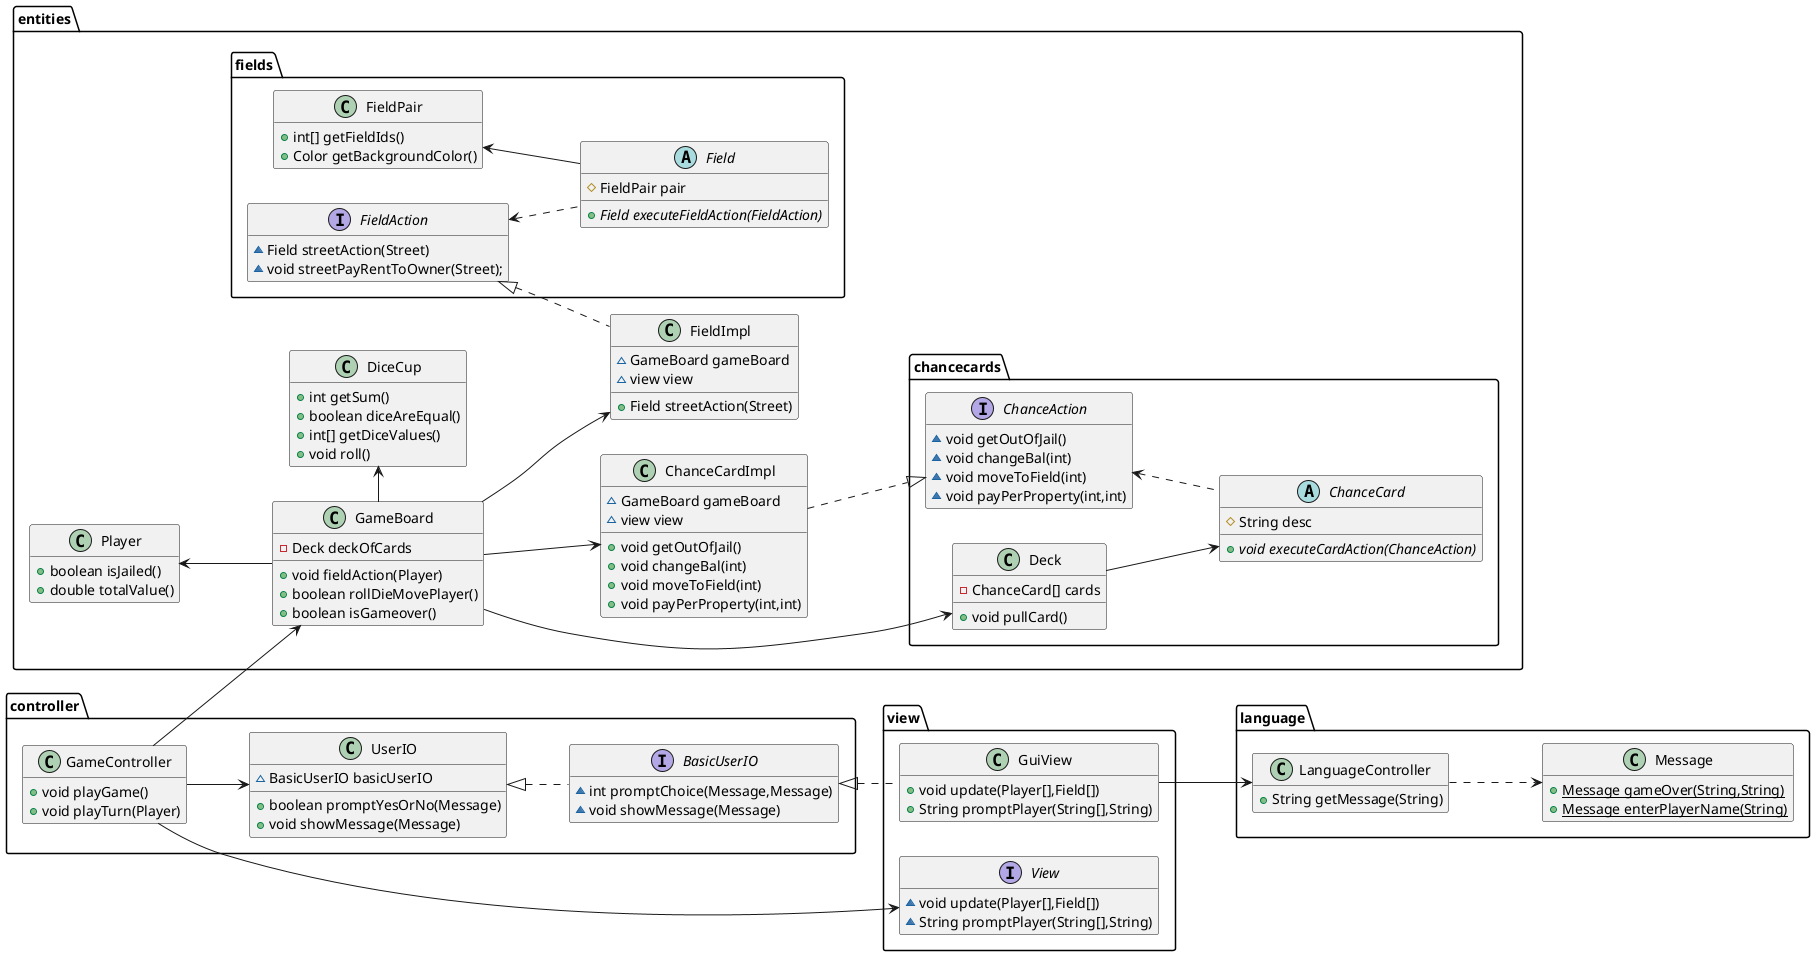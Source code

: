 @startuml
hide empty members
'skinparam linetype ortho
left to right direction

package entities{
    class ChanceCardImpl {
        ~ GameBoard gameBoard
        ~ view view
        + void getOutOfJail()
        + void changeBal(int)
        + void moveToField(int)
        + void payPerProperty(int,int)
    }
    class GameBoard {
        - Deck deckOfCards
        + void fieldAction(Player)
        + boolean rollDieMovePlayer()
        + boolean isGameover()
    }

    class Player {
        + boolean isJailed()
        + double totalValue()
    }
    class DiceCup {
        + int getSum()
        + boolean diceAreEqual()
        + int[] getDiceValues()
        + void roll()
    }
    class FieldImpl {
	~ GameBoard gameBoard
	~ view view
	+ Field streetAction(Street)
    }

    package chancecards {
        class Deck {
            -ChanceCard[] cards
            + void pullCard()
        }
        interface ChanceAction {
            ~ void getOutOfJail()
            ~ void changeBal(int)
            ~ void moveToField(int)
            ~ void payPerProperty(int,int)
        }
        abstract class ChanceCard {
            # String desc
            + {abstract}void executeCardAction(ChanceAction)
        }
    }
    package fields {
         abstract class Field {
            # FieldPair pair
            + {abstract}Field executeFieldAction(FieldAction)
        }
        class FieldPair {
            + int[] getFieldIds()
            + Color getBackgroundColor()
        }

        interface FieldAction {
            ~ Field streetAction(Street)
            ~ void streetPayRentToOwner(Street);
        }
    }
}


package language{
    class LanguageController {
        + String getMessage(String)
    }
    class Message {
    + {static} Message gameOver(String,String)
    + {static} Message enterPlayerName(String)
    }
}

package controller {
    class UserIO {
        ~ BasicUserIO basicUserIO
        + boolean promptYesOrNo(Message)
        + void showMessage(Message)
    }

    interface BasicUserIO {
        ~ int promptChoice(Message,Message)
        ~ void showMessage(Message)
    }

    class GameController {
        + void playGame()
        + void playTurn(Player)
    }
}
package view{
    class GuiView {
        + void update(Player[],Field[])
        + String promptPlayer(String[],String)
    }

    interface View {
        ~ void update(Player[],Field[])
        ~ String promptPlayer(String[],String)
    }
}


GameController --> GameBoard


GameBoard --> ChanceCardImpl
GameBoard --> FieldImpl

GameBoard -up-> Player
GameBoard -right-> DiceCup
GameBoard --> Deck
GuiView --> LanguageController
LanguageController ..> Message
ChanceCardImpl ..|>ChanceAction
FieldAction <|.. FieldImpl
'View <|..GuiView
BasicUserIO <|..GuiView
UserIO <|..BasicUserIO
GameController -left->View
FieldAction <..Field
FieldPair <--Field
Deck  -->ChanceCard
GameController -->UserIO
ChanceAction <..ChanceCard

@enduml